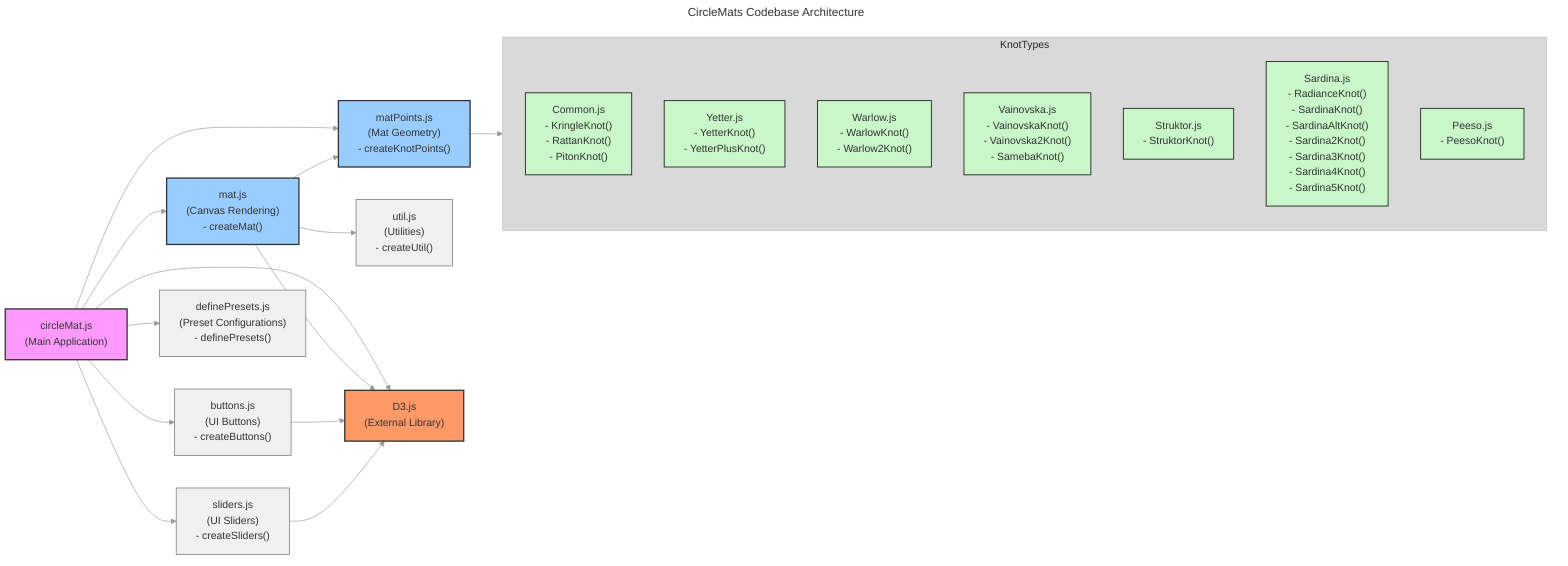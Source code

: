---
title: CircleMats Codebase Architecture
description: Visualization of module relationships and dependencies in the CircleMats project.
---

%%{init: {'theme': 'base', 'themeVariables': { 'primaryColor': '#f0f0f0', 'primaryTextColor': '#333', 'primaryBorderColor': '#666', 'lineColor': '#999', 'secondaryColor': '#e6e6e6', 'tertiaryColor': '#d9d9d9'}}}%%

graph LR
    %% Main Application File
    circleMat.js["circleMat.js<br/>(Main Application)"]
    
    %% Core Modules
    mat.js["mat.js<br/>(Canvas Rendering)<br/>- createMat()"]
    matPoints.js["matPoints.js<br/>(Mat Geometry)<br/>- createKnotPoints()"]
    
    %% UI Components
    buttons.js["buttons.js<br/>(UI Buttons)<br/>- createButtons()"]
    sliders.js["sliders.js<br/>(UI Sliders)<br/>- createSliders()"]
    
    %% Knot Implementations
    subgraph "KnotTypes"
        Common["Common.js<br/>- KringleKnot()<br/>- RattanKnot()<br/>- PitonKnot()"]
        Yetter["Yetter.js<br/>- YetterKnot()<br/>- YetterPlusKnot()"]
        Warlow["Warlow.js<br/>- WarlowKnot()<br/>- Warlow2Knot()"]
        Vainovska["Vainovska.js<br/>- VainovskaKnot()<br/>- Vainovska2Knot()<br/>- SamebaKnot()"]
        Struktor["Struktor.js<br/>- StruktorKnot()"]
        Sardina["Sardina.js<br/>- RadianceKnot()<br/>- SardinaKnot()<br/>- SardinaAltKnot()<br/>- Sardina2Knot()<br/>- Sardina3Knot()<br/>- Sardina4Knot()<br/>- Sardina5Knot()"]
        Peeso["Peeso.js<br/>- PeesoKnot()"]
    end
    
    %% Utility
    util.js["util.js<br/>(Utilities)<br/>- createUtil()"]
    definePresets.js["definePresets.js<br/>(Preset Configurations)<br/>- definePresets()"]
    
    %% D3.js Dependency
    D3["D3.js<br/>(External Library)"]
    
    %% Relationships
    circleMat.js --> D3
    circleMat.js --> mat.js
    circleMat.js --> matPoints.js
    circleMat.js --> buttons.js
    circleMat.js --> sliders.js
    circleMat.js --> definePresets.js
    
    mat.js --> matPoints.js
    mat.js --> util.js
    mat.js --> D3
    
    buttons.js --> D3
    sliders.js --> D3
    matPoints.js --> KnotTypes    
    
    style circleMat.js fill:#f9f,stroke:#333,stroke-width:2px
    style D3 fill:#f96,stroke:#333,stroke-width:2px
    style mat.js fill:#9cf,stroke:#333,stroke-width:2px
    style matPoints.js fill:#9cf,stroke:#333,stroke-width:2px
    
    classDef knot fill:#c9f7c9,stroke:#333,stroke-width:1.5px
    class Common,Yetter,Warlow,Vainovska,Struktor,Sardina,Piton,Peeso knot